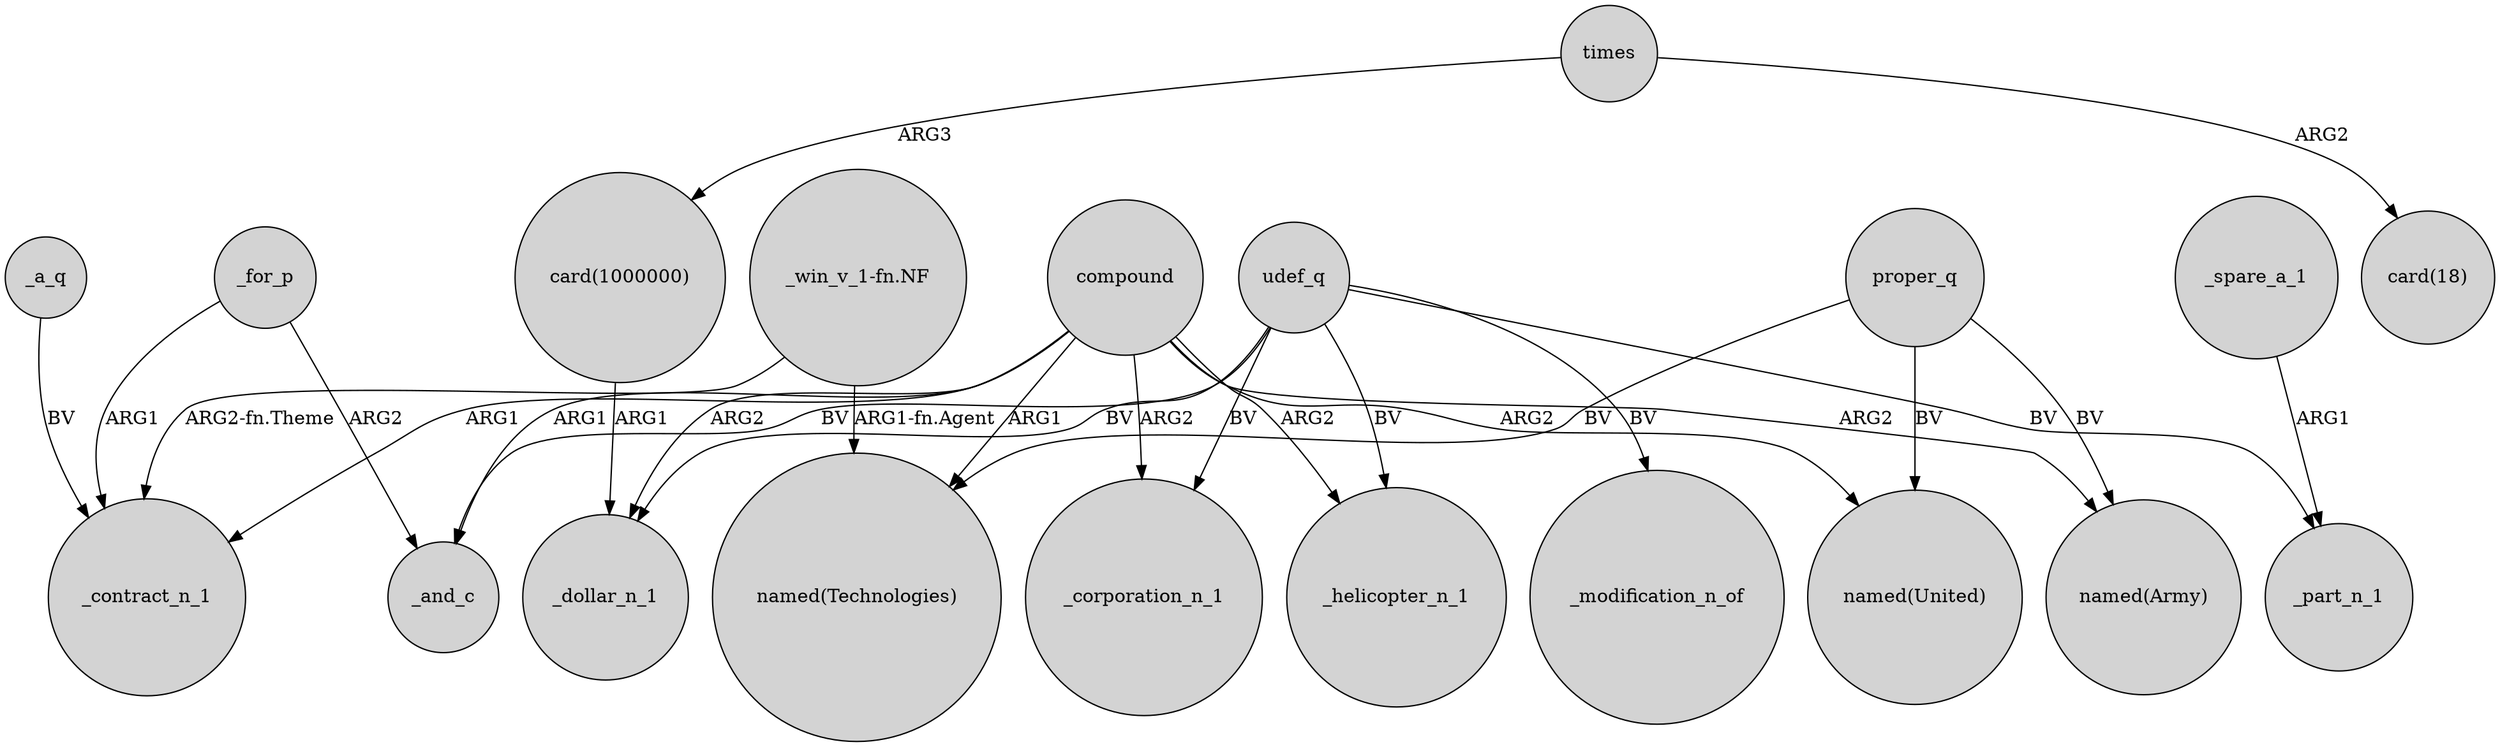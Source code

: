 digraph {
	node [shape=circle style=filled]
	"card(1000000)" -> _dollar_n_1 [label=ARG1]
	compound -> "named(Technologies)" [label=ARG1]
	compound -> _helicopter_n_1 [label=ARG2]
	"_win_v_1-fn.NF" -> _contract_n_1 [label="ARG2-fn.Theme"]
	udef_q -> _modification_n_of [label=BV]
	"_win_v_1-fn.NF" -> "named(Technologies)" [label="ARG1-fn.Agent"]
	compound -> _corporation_n_1 [label=ARG2]
	_for_p -> _and_c [label=ARG2]
	compound -> _contract_n_1 [label=ARG1]
	_a_q -> _contract_n_1 [label=BV]
	proper_q -> "named(Army)" [label=BV]
	udef_q -> _corporation_n_1 [label=BV]
	_spare_a_1 -> _part_n_1 [label=ARG1]
	times -> "card(1000000)" [label=ARG3]
	proper_q -> "named(Technologies)" [label=BV]
	compound -> _and_c [label=ARG1]
	proper_q -> "named(United)" [label=BV]
	udef_q -> _part_n_1 [label=BV]
	times -> "card(18)" [label=ARG2]
	udef_q -> _helicopter_n_1 [label=BV]
	compound -> "named(United)" [label=ARG2]
	compound -> _dollar_n_1 [label=ARG2]
	udef_q -> _and_c [label=BV]
	compound -> "named(Army)" [label=ARG2]
	_for_p -> _contract_n_1 [label=ARG1]
	udef_q -> _dollar_n_1 [label=BV]
}

